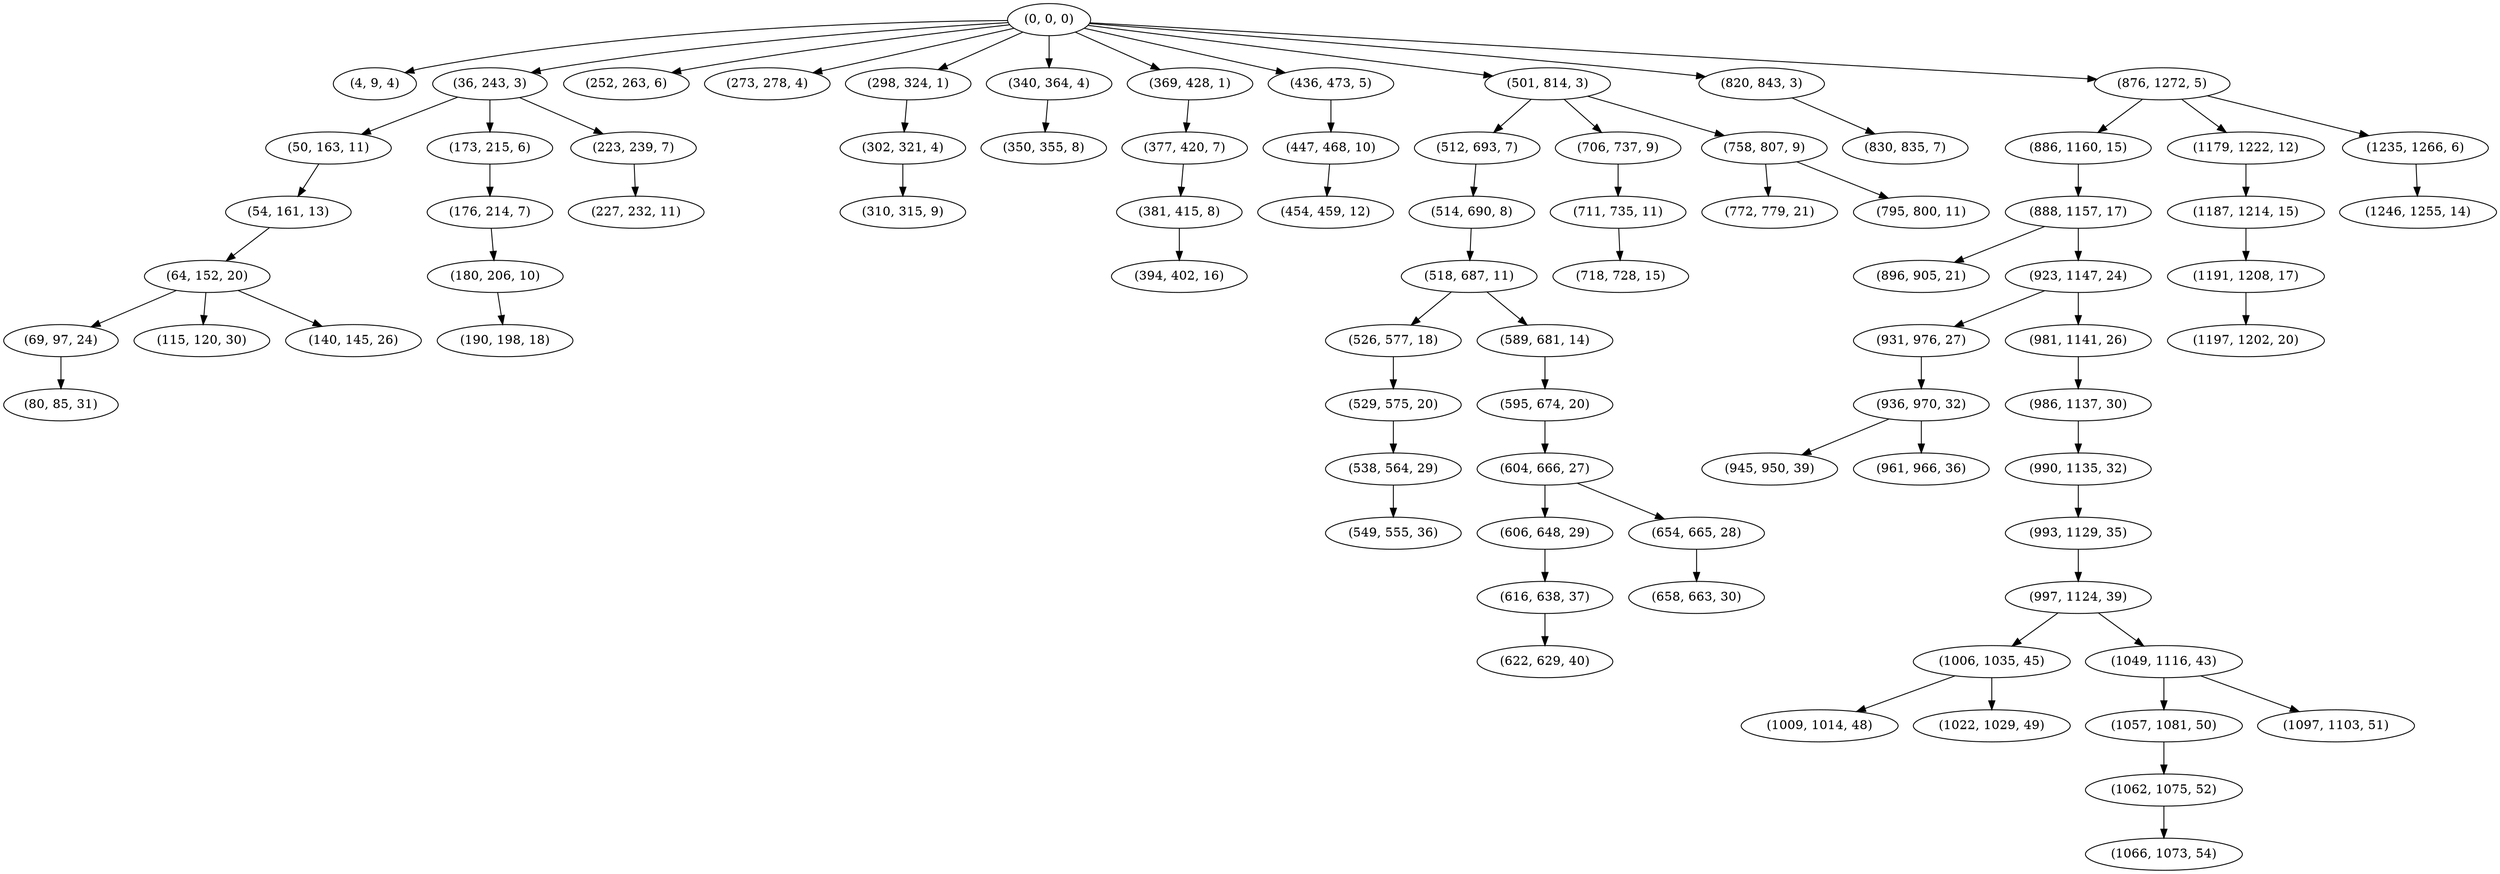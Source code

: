 digraph tree {
    "(0, 0, 0)";
    "(4, 9, 4)";
    "(36, 243, 3)";
    "(50, 163, 11)";
    "(54, 161, 13)";
    "(64, 152, 20)";
    "(69, 97, 24)";
    "(80, 85, 31)";
    "(115, 120, 30)";
    "(140, 145, 26)";
    "(173, 215, 6)";
    "(176, 214, 7)";
    "(180, 206, 10)";
    "(190, 198, 18)";
    "(223, 239, 7)";
    "(227, 232, 11)";
    "(252, 263, 6)";
    "(273, 278, 4)";
    "(298, 324, 1)";
    "(302, 321, 4)";
    "(310, 315, 9)";
    "(340, 364, 4)";
    "(350, 355, 8)";
    "(369, 428, 1)";
    "(377, 420, 7)";
    "(381, 415, 8)";
    "(394, 402, 16)";
    "(436, 473, 5)";
    "(447, 468, 10)";
    "(454, 459, 12)";
    "(501, 814, 3)";
    "(512, 693, 7)";
    "(514, 690, 8)";
    "(518, 687, 11)";
    "(526, 577, 18)";
    "(529, 575, 20)";
    "(538, 564, 29)";
    "(549, 555, 36)";
    "(589, 681, 14)";
    "(595, 674, 20)";
    "(604, 666, 27)";
    "(606, 648, 29)";
    "(616, 638, 37)";
    "(622, 629, 40)";
    "(654, 665, 28)";
    "(658, 663, 30)";
    "(706, 737, 9)";
    "(711, 735, 11)";
    "(718, 728, 15)";
    "(758, 807, 9)";
    "(772, 779, 21)";
    "(795, 800, 11)";
    "(820, 843, 3)";
    "(830, 835, 7)";
    "(876, 1272, 5)";
    "(886, 1160, 15)";
    "(888, 1157, 17)";
    "(896, 905, 21)";
    "(923, 1147, 24)";
    "(931, 976, 27)";
    "(936, 970, 32)";
    "(945, 950, 39)";
    "(961, 966, 36)";
    "(981, 1141, 26)";
    "(986, 1137, 30)";
    "(990, 1135, 32)";
    "(993, 1129, 35)";
    "(997, 1124, 39)";
    "(1006, 1035, 45)";
    "(1009, 1014, 48)";
    "(1022, 1029, 49)";
    "(1049, 1116, 43)";
    "(1057, 1081, 50)";
    "(1062, 1075, 52)";
    "(1066, 1073, 54)";
    "(1097, 1103, 51)";
    "(1179, 1222, 12)";
    "(1187, 1214, 15)";
    "(1191, 1208, 17)";
    "(1197, 1202, 20)";
    "(1235, 1266, 6)";
    "(1246, 1255, 14)";
    "(0, 0, 0)" -> "(4, 9, 4)";
    "(0, 0, 0)" -> "(36, 243, 3)";
    "(0, 0, 0)" -> "(252, 263, 6)";
    "(0, 0, 0)" -> "(273, 278, 4)";
    "(0, 0, 0)" -> "(298, 324, 1)";
    "(0, 0, 0)" -> "(340, 364, 4)";
    "(0, 0, 0)" -> "(369, 428, 1)";
    "(0, 0, 0)" -> "(436, 473, 5)";
    "(0, 0, 0)" -> "(501, 814, 3)";
    "(0, 0, 0)" -> "(820, 843, 3)";
    "(0, 0, 0)" -> "(876, 1272, 5)";
    "(36, 243, 3)" -> "(50, 163, 11)";
    "(36, 243, 3)" -> "(173, 215, 6)";
    "(36, 243, 3)" -> "(223, 239, 7)";
    "(50, 163, 11)" -> "(54, 161, 13)";
    "(54, 161, 13)" -> "(64, 152, 20)";
    "(64, 152, 20)" -> "(69, 97, 24)";
    "(64, 152, 20)" -> "(115, 120, 30)";
    "(64, 152, 20)" -> "(140, 145, 26)";
    "(69, 97, 24)" -> "(80, 85, 31)";
    "(173, 215, 6)" -> "(176, 214, 7)";
    "(176, 214, 7)" -> "(180, 206, 10)";
    "(180, 206, 10)" -> "(190, 198, 18)";
    "(223, 239, 7)" -> "(227, 232, 11)";
    "(298, 324, 1)" -> "(302, 321, 4)";
    "(302, 321, 4)" -> "(310, 315, 9)";
    "(340, 364, 4)" -> "(350, 355, 8)";
    "(369, 428, 1)" -> "(377, 420, 7)";
    "(377, 420, 7)" -> "(381, 415, 8)";
    "(381, 415, 8)" -> "(394, 402, 16)";
    "(436, 473, 5)" -> "(447, 468, 10)";
    "(447, 468, 10)" -> "(454, 459, 12)";
    "(501, 814, 3)" -> "(512, 693, 7)";
    "(501, 814, 3)" -> "(706, 737, 9)";
    "(501, 814, 3)" -> "(758, 807, 9)";
    "(512, 693, 7)" -> "(514, 690, 8)";
    "(514, 690, 8)" -> "(518, 687, 11)";
    "(518, 687, 11)" -> "(526, 577, 18)";
    "(518, 687, 11)" -> "(589, 681, 14)";
    "(526, 577, 18)" -> "(529, 575, 20)";
    "(529, 575, 20)" -> "(538, 564, 29)";
    "(538, 564, 29)" -> "(549, 555, 36)";
    "(589, 681, 14)" -> "(595, 674, 20)";
    "(595, 674, 20)" -> "(604, 666, 27)";
    "(604, 666, 27)" -> "(606, 648, 29)";
    "(604, 666, 27)" -> "(654, 665, 28)";
    "(606, 648, 29)" -> "(616, 638, 37)";
    "(616, 638, 37)" -> "(622, 629, 40)";
    "(654, 665, 28)" -> "(658, 663, 30)";
    "(706, 737, 9)" -> "(711, 735, 11)";
    "(711, 735, 11)" -> "(718, 728, 15)";
    "(758, 807, 9)" -> "(772, 779, 21)";
    "(758, 807, 9)" -> "(795, 800, 11)";
    "(820, 843, 3)" -> "(830, 835, 7)";
    "(876, 1272, 5)" -> "(886, 1160, 15)";
    "(876, 1272, 5)" -> "(1179, 1222, 12)";
    "(876, 1272, 5)" -> "(1235, 1266, 6)";
    "(886, 1160, 15)" -> "(888, 1157, 17)";
    "(888, 1157, 17)" -> "(896, 905, 21)";
    "(888, 1157, 17)" -> "(923, 1147, 24)";
    "(923, 1147, 24)" -> "(931, 976, 27)";
    "(923, 1147, 24)" -> "(981, 1141, 26)";
    "(931, 976, 27)" -> "(936, 970, 32)";
    "(936, 970, 32)" -> "(945, 950, 39)";
    "(936, 970, 32)" -> "(961, 966, 36)";
    "(981, 1141, 26)" -> "(986, 1137, 30)";
    "(986, 1137, 30)" -> "(990, 1135, 32)";
    "(990, 1135, 32)" -> "(993, 1129, 35)";
    "(993, 1129, 35)" -> "(997, 1124, 39)";
    "(997, 1124, 39)" -> "(1006, 1035, 45)";
    "(997, 1124, 39)" -> "(1049, 1116, 43)";
    "(1006, 1035, 45)" -> "(1009, 1014, 48)";
    "(1006, 1035, 45)" -> "(1022, 1029, 49)";
    "(1049, 1116, 43)" -> "(1057, 1081, 50)";
    "(1049, 1116, 43)" -> "(1097, 1103, 51)";
    "(1057, 1081, 50)" -> "(1062, 1075, 52)";
    "(1062, 1075, 52)" -> "(1066, 1073, 54)";
    "(1179, 1222, 12)" -> "(1187, 1214, 15)";
    "(1187, 1214, 15)" -> "(1191, 1208, 17)";
    "(1191, 1208, 17)" -> "(1197, 1202, 20)";
    "(1235, 1266, 6)" -> "(1246, 1255, 14)";
}
